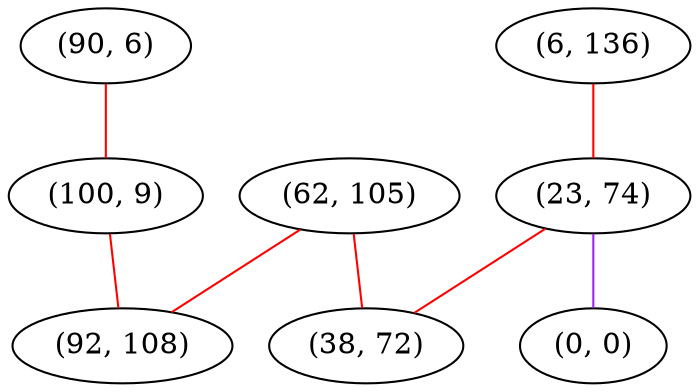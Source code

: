 graph "" {
"(90, 6)";
"(100, 9)";
"(6, 136)";
"(23, 74)";
"(62, 105)";
"(0, 0)";
"(92, 108)";
"(38, 72)";
"(90, 6)" -- "(100, 9)"  [color=red, key=0, weight=1];
"(100, 9)" -- "(92, 108)"  [color=red, key=0, weight=1];
"(6, 136)" -- "(23, 74)"  [color=red, key=0, weight=1];
"(23, 74)" -- "(0, 0)"  [color=purple, key=0, weight=4];
"(23, 74)" -- "(38, 72)"  [color=red, key=0, weight=1];
"(62, 105)" -- "(92, 108)"  [color=red, key=0, weight=1];
"(62, 105)" -- "(38, 72)"  [color=red, key=0, weight=1];
}
